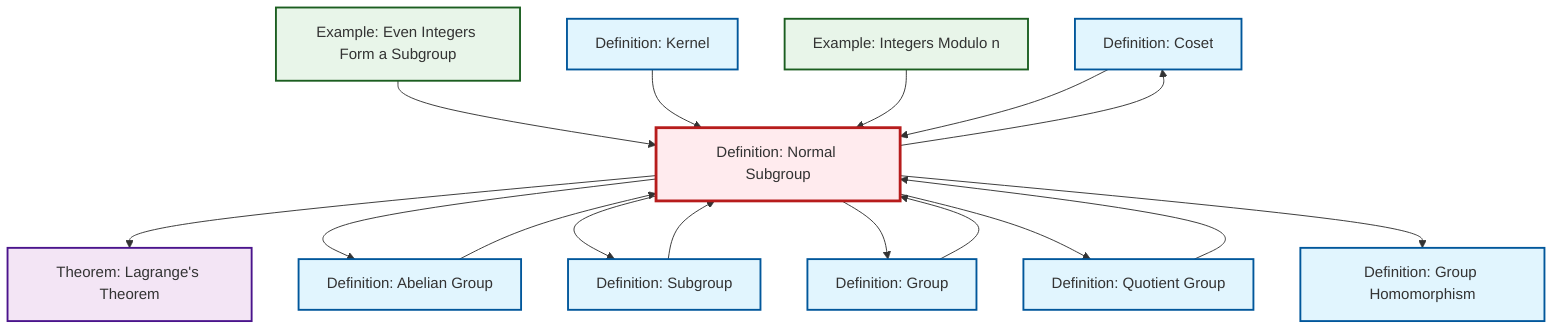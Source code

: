graph TD
    classDef definition fill:#e1f5fe,stroke:#01579b,stroke-width:2px
    classDef theorem fill:#f3e5f5,stroke:#4a148c,stroke-width:2px
    classDef axiom fill:#fff3e0,stroke:#e65100,stroke-width:2px
    classDef example fill:#e8f5e9,stroke:#1b5e20,stroke-width:2px
    classDef current fill:#ffebee,stroke:#b71c1c,stroke-width:3px
    def-coset["Definition: Coset"]:::definition
    thm-lagrange["Theorem: Lagrange's Theorem"]:::theorem
    def-subgroup["Definition: Subgroup"]:::definition
    ex-quotient-integers-mod-n["Example: Integers Modulo n"]:::example
    def-abelian-group["Definition: Abelian Group"]:::definition
    def-normal-subgroup["Definition: Normal Subgroup"]:::definition
    def-kernel["Definition: Kernel"]:::definition
    def-group["Definition: Group"]:::definition
    def-quotient-group["Definition: Quotient Group"]:::definition
    ex-even-integers-subgroup["Example: Even Integers Form a Subgroup"]:::example
    def-homomorphism["Definition: Group Homomorphism"]:::definition
    ex-even-integers-subgroup --> def-normal-subgroup
    def-kernel --> def-normal-subgroup
    def-quotient-group --> def-normal-subgroup
    def-group --> def-normal-subgroup
    def-normal-subgroup --> def-coset
    def-abelian-group --> def-normal-subgroup
    def-normal-subgroup --> thm-lagrange
    def-normal-subgroup --> def-abelian-group
    def-normal-subgroup --> def-subgroup
    ex-quotient-integers-mod-n --> def-normal-subgroup
    def-subgroup --> def-normal-subgroup
    def-normal-subgroup --> def-group
    def-normal-subgroup --> def-quotient-group
    def-normal-subgroup --> def-homomorphism
    def-coset --> def-normal-subgroup
    class def-normal-subgroup current